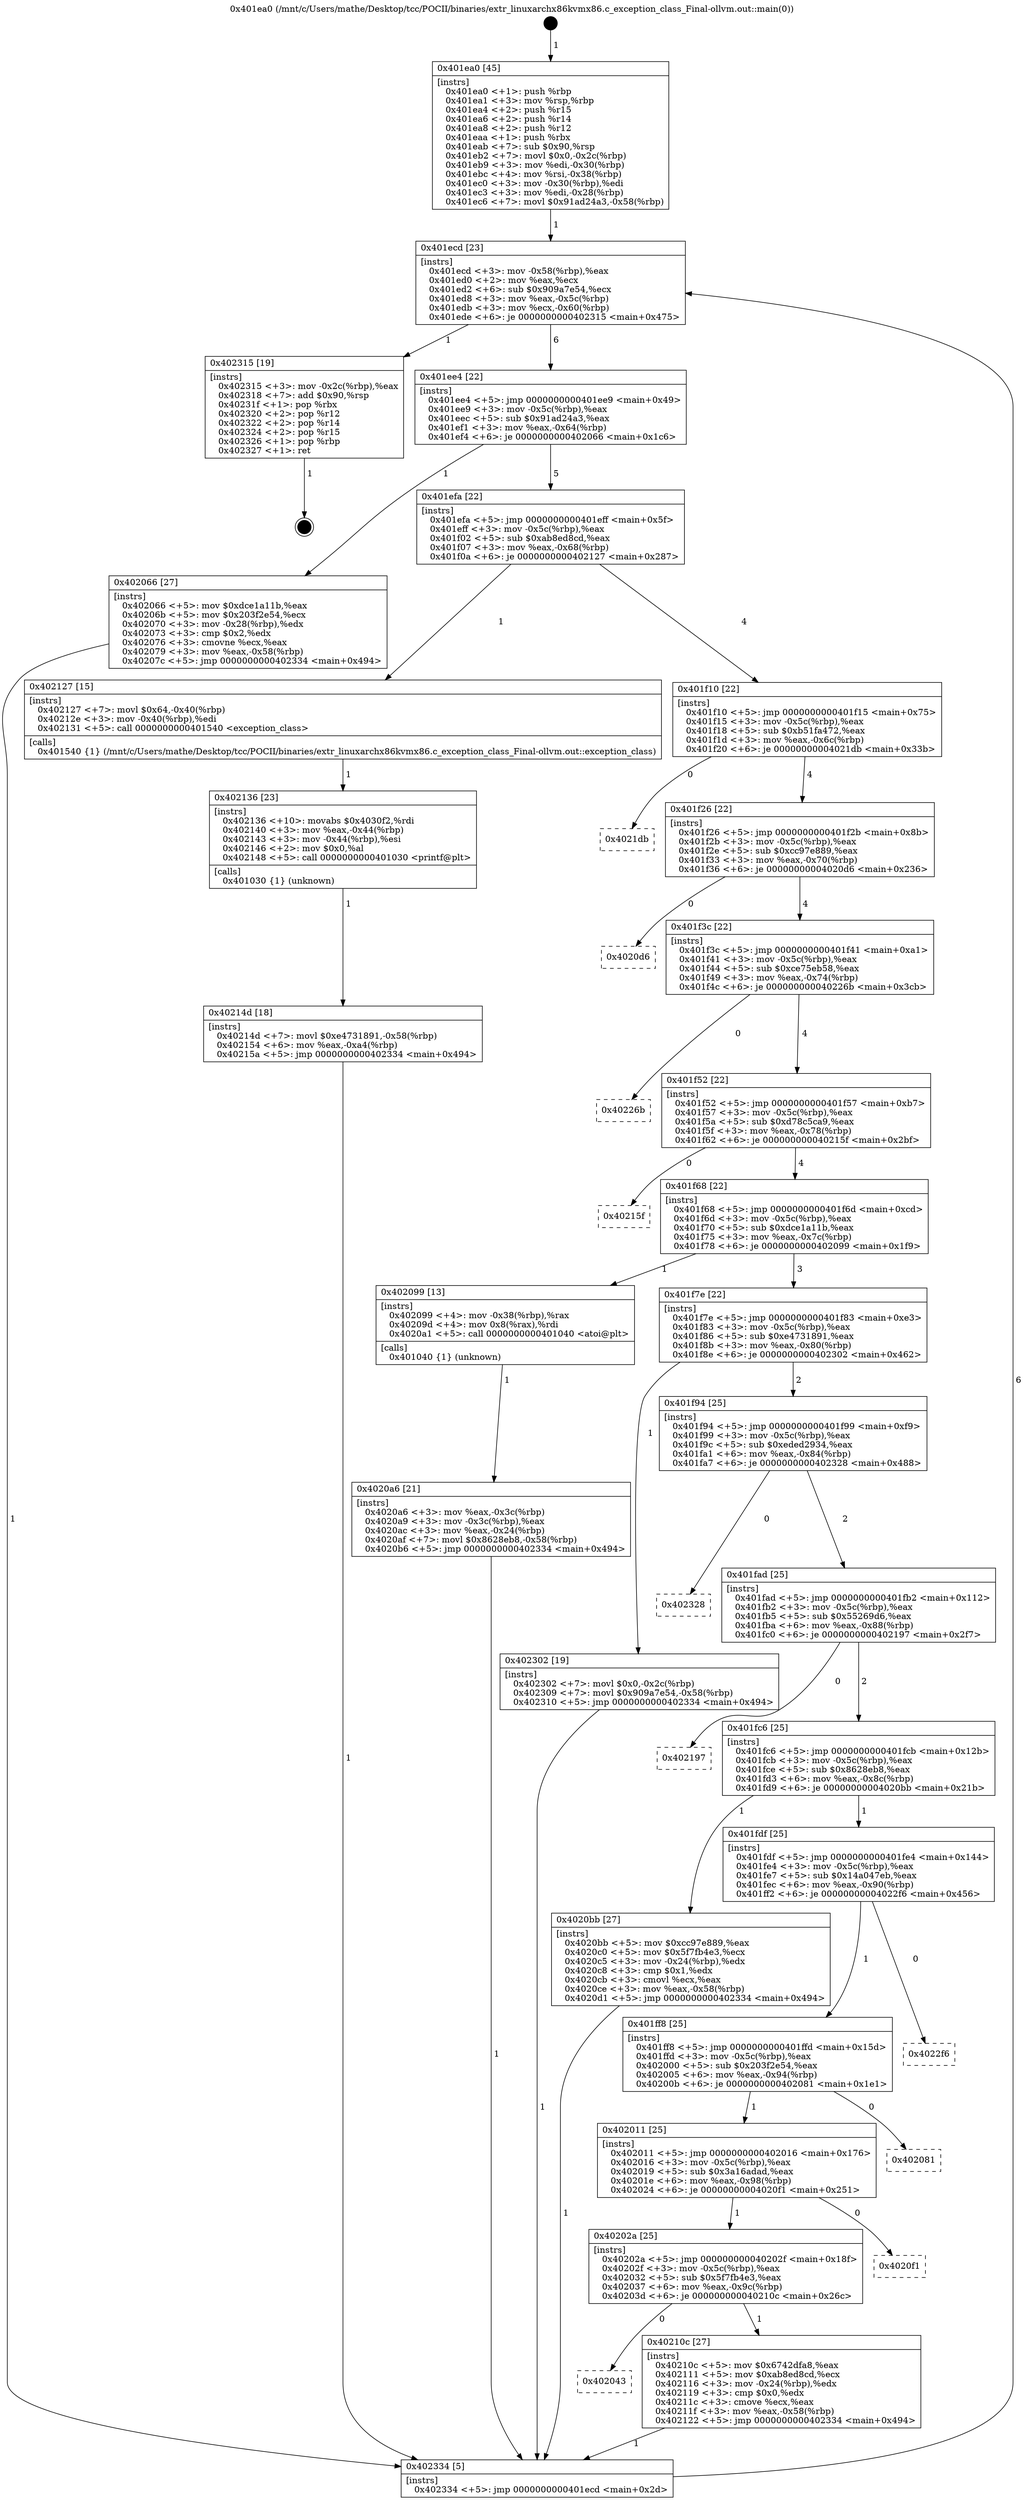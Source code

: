 digraph "0x401ea0" {
  label = "0x401ea0 (/mnt/c/Users/mathe/Desktop/tcc/POCII/binaries/extr_linuxarchx86kvmx86.c_exception_class_Final-ollvm.out::main(0))"
  labelloc = "t"
  node[shape=record]

  Entry [label="",width=0.3,height=0.3,shape=circle,fillcolor=black,style=filled]
  "0x401ecd" [label="{
     0x401ecd [23]\l
     | [instrs]\l
     &nbsp;&nbsp;0x401ecd \<+3\>: mov -0x58(%rbp),%eax\l
     &nbsp;&nbsp;0x401ed0 \<+2\>: mov %eax,%ecx\l
     &nbsp;&nbsp;0x401ed2 \<+6\>: sub $0x909a7e54,%ecx\l
     &nbsp;&nbsp;0x401ed8 \<+3\>: mov %eax,-0x5c(%rbp)\l
     &nbsp;&nbsp;0x401edb \<+3\>: mov %ecx,-0x60(%rbp)\l
     &nbsp;&nbsp;0x401ede \<+6\>: je 0000000000402315 \<main+0x475\>\l
  }"]
  "0x402315" [label="{
     0x402315 [19]\l
     | [instrs]\l
     &nbsp;&nbsp;0x402315 \<+3\>: mov -0x2c(%rbp),%eax\l
     &nbsp;&nbsp;0x402318 \<+7\>: add $0x90,%rsp\l
     &nbsp;&nbsp;0x40231f \<+1\>: pop %rbx\l
     &nbsp;&nbsp;0x402320 \<+2\>: pop %r12\l
     &nbsp;&nbsp;0x402322 \<+2\>: pop %r14\l
     &nbsp;&nbsp;0x402324 \<+2\>: pop %r15\l
     &nbsp;&nbsp;0x402326 \<+1\>: pop %rbp\l
     &nbsp;&nbsp;0x402327 \<+1\>: ret\l
  }"]
  "0x401ee4" [label="{
     0x401ee4 [22]\l
     | [instrs]\l
     &nbsp;&nbsp;0x401ee4 \<+5\>: jmp 0000000000401ee9 \<main+0x49\>\l
     &nbsp;&nbsp;0x401ee9 \<+3\>: mov -0x5c(%rbp),%eax\l
     &nbsp;&nbsp;0x401eec \<+5\>: sub $0x91ad24a3,%eax\l
     &nbsp;&nbsp;0x401ef1 \<+3\>: mov %eax,-0x64(%rbp)\l
     &nbsp;&nbsp;0x401ef4 \<+6\>: je 0000000000402066 \<main+0x1c6\>\l
  }"]
  Exit [label="",width=0.3,height=0.3,shape=circle,fillcolor=black,style=filled,peripheries=2]
  "0x402066" [label="{
     0x402066 [27]\l
     | [instrs]\l
     &nbsp;&nbsp;0x402066 \<+5\>: mov $0xdce1a11b,%eax\l
     &nbsp;&nbsp;0x40206b \<+5\>: mov $0x203f2e54,%ecx\l
     &nbsp;&nbsp;0x402070 \<+3\>: mov -0x28(%rbp),%edx\l
     &nbsp;&nbsp;0x402073 \<+3\>: cmp $0x2,%edx\l
     &nbsp;&nbsp;0x402076 \<+3\>: cmovne %ecx,%eax\l
     &nbsp;&nbsp;0x402079 \<+3\>: mov %eax,-0x58(%rbp)\l
     &nbsp;&nbsp;0x40207c \<+5\>: jmp 0000000000402334 \<main+0x494\>\l
  }"]
  "0x401efa" [label="{
     0x401efa [22]\l
     | [instrs]\l
     &nbsp;&nbsp;0x401efa \<+5\>: jmp 0000000000401eff \<main+0x5f\>\l
     &nbsp;&nbsp;0x401eff \<+3\>: mov -0x5c(%rbp),%eax\l
     &nbsp;&nbsp;0x401f02 \<+5\>: sub $0xab8ed8cd,%eax\l
     &nbsp;&nbsp;0x401f07 \<+3\>: mov %eax,-0x68(%rbp)\l
     &nbsp;&nbsp;0x401f0a \<+6\>: je 0000000000402127 \<main+0x287\>\l
  }"]
  "0x402334" [label="{
     0x402334 [5]\l
     | [instrs]\l
     &nbsp;&nbsp;0x402334 \<+5\>: jmp 0000000000401ecd \<main+0x2d\>\l
  }"]
  "0x401ea0" [label="{
     0x401ea0 [45]\l
     | [instrs]\l
     &nbsp;&nbsp;0x401ea0 \<+1\>: push %rbp\l
     &nbsp;&nbsp;0x401ea1 \<+3\>: mov %rsp,%rbp\l
     &nbsp;&nbsp;0x401ea4 \<+2\>: push %r15\l
     &nbsp;&nbsp;0x401ea6 \<+2\>: push %r14\l
     &nbsp;&nbsp;0x401ea8 \<+2\>: push %r12\l
     &nbsp;&nbsp;0x401eaa \<+1\>: push %rbx\l
     &nbsp;&nbsp;0x401eab \<+7\>: sub $0x90,%rsp\l
     &nbsp;&nbsp;0x401eb2 \<+7\>: movl $0x0,-0x2c(%rbp)\l
     &nbsp;&nbsp;0x401eb9 \<+3\>: mov %edi,-0x30(%rbp)\l
     &nbsp;&nbsp;0x401ebc \<+4\>: mov %rsi,-0x38(%rbp)\l
     &nbsp;&nbsp;0x401ec0 \<+3\>: mov -0x30(%rbp),%edi\l
     &nbsp;&nbsp;0x401ec3 \<+3\>: mov %edi,-0x28(%rbp)\l
     &nbsp;&nbsp;0x401ec6 \<+7\>: movl $0x91ad24a3,-0x58(%rbp)\l
  }"]
  "0x40214d" [label="{
     0x40214d [18]\l
     | [instrs]\l
     &nbsp;&nbsp;0x40214d \<+7\>: movl $0xe4731891,-0x58(%rbp)\l
     &nbsp;&nbsp;0x402154 \<+6\>: mov %eax,-0xa4(%rbp)\l
     &nbsp;&nbsp;0x40215a \<+5\>: jmp 0000000000402334 \<main+0x494\>\l
  }"]
  "0x402127" [label="{
     0x402127 [15]\l
     | [instrs]\l
     &nbsp;&nbsp;0x402127 \<+7\>: movl $0x64,-0x40(%rbp)\l
     &nbsp;&nbsp;0x40212e \<+3\>: mov -0x40(%rbp),%edi\l
     &nbsp;&nbsp;0x402131 \<+5\>: call 0000000000401540 \<exception_class\>\l
     | [calls]\l
     &nbsp;&nbsp;0x401540 \{1\} (/mnt/c/Users/mathe/Desktop/tcc/POCII/binaries/extr_linuxarchx86kvmx86.c_exception_class_Final-ollvm.out::exception_class)\l
  }"]
  "0x401f10" [label="{
     0x401f10 [22]\l
     | [instrs]\l
     &nbsp;&nbsp;0x401f10 \<+5\>: jmp 0000000000401f15 \<main+0x75\>\l
     &nbsp;&nbsp;0x401f15 \<+3\>: mov -0x5c(%rbp),%eax\l
     &nbsp;&nbsp;0x401f18 \<+5\>: sub $0xb51fa472,%eax\l
     &nbsp;&nbsp;0x401f1d \<+3\>: mov %eax,-0x6c(%rbp)\l
     &nbsp;&nbsp;0x401f20 \<+6\>: je 00000000004021db \<main+0x33b\>\l
  }"]
  "0x402136" [label="{
     0x402136 [23]\l
     | [instrs]\l
     &nbsp;&nbsp;0x402136 \<+10\>: movabs $0x4030f2,%rdi\l
     &nbsp;&nbsp;0x402140 \<+3\>: mov %eax,-0x44(%rbp)\l
     &nbsp;&nbsp;0x402143 \<+3\>: mov -0x44(%rbp),%esi\l
     &nbsp;&nbsp;0x402146 \<+2\>: mov $0x0,%al\l
     &nbsp;&nbsp;0x402148 \<+5\>: call 0000000000401030 \<printf@plt\>\l
     | [calls]\l
     &nbsp;&nbsp;0x401030 \{1\} (unknown)\l
  }"]
  "0x4021db" [label="{
     0x4021db\l
  }", style=dashed]
  "0x401f26" [label="{
     0x401f26 [22]\l
     | [instrs]\l
     &nbsp;&nbsp;0x401f26 \<+5\>: jmp 0000000000401f2b \<main+0x8b\>\l
     &nbsp;&nbsp;0x401f2b \<+3\>: mov -0x5c(%rbp),%eax\l
     &nbsp;&nbsp;0x401f2e \<+5\>: sub $0xcc97e889,%eax\l
     &nbsp;&nbsp;0x401f33 \<+3\>: mov %eax,-0x70(%rbp)\l
     &nbsp;&nbsp;0x401f36 \<+6\>: je 00000000004020d6 \<main+0x236\>\l
  }"]
  "0x402043" [label="{
     0x402043\l
  }", style=dashed]
  "0x4020d6" [label="{
     0x4020d6\l
  }", style=dashed]
  "0x401f3c" [label="{
     0x401f3c [22]\l
     | [instrs]\l
     &nbsp;&nbsp;0x401f3c \<+5\>: jmp 0000000000401f41 \<main+0xa1\>\l
     &nbsp;&nbsp;0x401f41 \<+3\>: mov -0x5c(%rbp),%eax\l
     &nbsp;&nbsp;0x401f44 \<+5\>: sub $0xce75eb58,%eax\l
     &nbsp;&nbsp;0x401f49 \<+3\>: mov %eax,-0x74(%rbp)\l
     &nbsp;&nbsp;0x401f4c \<+6\>: je 000000000040226b \<main+0x3cb\>\l
  }"]
  "0x40210c" [label="{
     0x40210c [27]\l
     | [instrs]\l
     &nbsp;&nbsp;0x40210c \<+5\>: mov $0x6742dfa8,%eax\l
     &nbsp;&nbsp;0x402111 \<+5\>: mov $0xab8ed8cd,%ecx\l
     &nbsp;&nbsp;0x402116 \<+3\>: mov -0x24(%rbp),%edx\l
     &nbsp;&nbsp;0x402119 \<+3\>: cmp $0x0,%edx\l
     &nbsp;&nbsp;0x40211c \<+3\>: cmove %ecx,%eax\l
     &nbsp;&nbsp;0x40211f \<+3\>: mov %eax,-0x58(%rbp)\l
     &nbsp;&nbsp;0x402122 \<+5\>: jmp 0000000000402334 \<main+0x494\>\l
  }"]
  "0x40226b" [label="{
     0x40226b\l
  }", style=dashed]
  "0x401f52" [label="{
     0x401f52 [22]\l
     | [instrs]\l
     &nbsp;&nbsp;0x401f52 \<+5\>: jmp 0000000000401f57 \<main+0xb7\>\l
     &nbsp;&nbsp;0x401f57 \<+3\>: mov -0x5c(%rbp),%eax\l
     &nbsp;&nbsp;0x401f5a \<+5\>: sub $0xd78c5ca9,%eax\l
     &nbsp;&nbsp;0x401f5f \<+3\>: mov %eax,-0x78(%rbp)\l
     &nbsp;&nbsp;0x401f62 \<+6\>: je 000000000040215f \<main+0x2bf\>\l
  }"]
  "0x40202a" [label="{
     0x40202a [25]\l
     | [instrs]\l
     &nbsp;&nbsp;0x40202a \<+5\>: jmp 000000000040202f \<main+0x18f\>\l
     &nbsp;&nbsp;0x40202f \<+3\>: mov -0x5c(%rbp),%eax\l
     &nbsp;&nbsp;0x402032 \<+5\>: sub $0x5f7fb4e3,%eax\l
     &nbsp;&nbsp;0x402037 \<+6\>: mov %eax,-0x9c(%rbp)\l
     &nbsp;&nbsp;0x40203d \<+6\>: je 000000000040210c \<main+0x26c\>\l
  }"]
  "0x40215f" [label="{
     0x40215f\l
  }", style=dashed]
  "0x401f68" [label="{
     0x401f68 [22]\l
     | [instrs]\l
     &nbsp;&nbsp;0x401f68 \<+5\>: jmp 0000000000401f6d \<main+0xcd\>\l
     &nbsp;&nbsp;0x401f6d \<+3\>: mov -0x5c(%rbp),%eax\l
     &nbsp;&nbsp;0x401f70 \<+5\>: sub $0xdce1a11b,%eax\l
     &nbsp;&nbsp;0x401f75 \<+3\>: mov %eax,-0x7c(%rbp)\l
     &nbsp;&nbsp;0x401f78 \<+6\>: je 0000000000402099 \<main+0x1f9\>\l
  }"]
  "0x4020f1" [label="{
     0x4020f1\l
  }", style=dashed]
  "0x402099" [label="{
     0x402099 [13]\l
     | [instrs]\l
     &nbsp;&nbsp;0x402099 \<+4\>: mov -0x38(%rbp),%rax\l
     &nbsp;&nbsp;0x40209d \<+4\>: mov 0x8(%rax),%rdi\l
     &nbsp;&nbsp;0x4020a1 \<+5\>: call 0000000000401040 \<atoi@plt\>\l
     | [calls]\l
     &nbsp;&nbsp;0x401040 \{1\} (unknown)\l
  }"]
  "0x401f7e" [label="{
     0x401f7e [22]\l
     | [instrs]\l
     &nbsp;&nbsp;0x401f7e \<+5\>: jmp 0000000000401f83 \<main+0xe3\>\l
     &nbsp;&nbsp;0x401f83 \<+3\>: mov -0x5c(%rbp),%eax\l
     &nbsp;&nbsp;0x401f86 \<+5\>: sub $0xe4731891,%eax\l
     &nbsp;&nbsp;0x401f8b \<+3\>: mov %eax,-0x80(%rbp)\l
     &nbsp;&nbsp;0x401f8e \<+6\>: je 0000000000402302 \<main+0x462\>\l
  }"]
  "0x4020a6" [label="{
     0x4020a6 [21]\l
     | [instrs]\l
     &nbsp;&nbsp;0x4020a6 \<+3\>: mov %eax,-0x3c(%rbp)\l
     &nbsp;&nbsp;0x4020a9 \<+3\>: mov -0x3c(%rbp),%eax\l
     &nbsp;&nbsp;0x4020ac \<+3\>: mov %eax,-0x24(%rbp)\l
     &nbsp;&nbsp;0x4020af \<+7\>: movl $0x8628eb8,-0x58(%rbp)\l
     &nbsp;&nbsp;0x4020b6 \<+5\>: jmp 0000000000402334 \<main+0x494\>\l
  }"]
  "0x402011" [label="{
     0x402011 [25]\l
     | [instrs]\l
     &nbsp;&nbsp;0x402011 \<+5\>: jmp 0000000000402016 \<main+0x176\>\l
     &nbsp;&nbsp;0x402016 \<+3\>: mov -0x5c(%rbp),%eax\l
     &nbsp;&nbsp;0x402019 \<+5\>: sub $0x3a16adad,%eax\l
     &nbsp;&nbsp;0x40201e \<+6\>: mov %eax,-0x98(%rbp)\l
     &nbsp;&nbsp;0x402024 \<+6\>: je 00000000004020f1 \<main+0x251\>\l
  }"]
  "0x402302" [label="{
     0x402302 [19]\l
     | [instrs]\l
     &nbsp;&nbsp;0x402302 \<+7\>: movl $0x0,-0x2c(%rbp)\l
     &nbsp;&nbsp;0x402309 \<+7\>: movl $0x909a7e54,-0x58(%rbp)\l
     &nbsp;&nbsp;0x402310 \<+5\>: jmp 0000000000402334 \<main+0x494\>\l
  }"]
  "0x401f94" [label="{
     0x401f94 [25]\l
     | [instrs]\l
     &nbsp;&nbsp;0x401f94 \<+5\>: jmp 0000000000401f99 \<main+0xf9\>\l
     &nbsp;&nbsp;0x401f99 \<+3\>: mov -0x5c(%rbp),%eax\l
     &nbsp;&nbsp;0x401f9c \<+5\>: sub $0xeded2934,%eax\l
     &nbsp;&nbsp;0x401fa1 \<+6\>: mov %eax,-0x84(%rbp)\l
     &nbsp;&nbsp;0x401fa7 \<+6\>: je 0000000000402328 \<main+0x488\>\l
  }"]
  "0x402081" [label="{
     0x402081\l
  }", style=dashed]
  "0x402328" [label="{
     0x402328\l
  }", style=dashed]
  "0x401fad" [label="{
     0x401fad [25]\l
     | [instrs]\l
     &nbsp;&nbsp;0x401fad \<+5\>: jmp 0000000000401fb2 \<main+0x112\>\l
     &nbsp;&nbsp;0x401fb2 \<+3\>: mov -0x5c(%rbp),%eax\l
     &nbsp;&nbsp;0x401fb5 \<+5\>: sub $0x55269d6,%eax\l
     &nbsp;&nbsp;0x401fba \<+6\>: mov %eax,-0x88(%rbp)\l
     &nbsp;&nbsp;0x401fc0 \<+6\>: je 0000000000402197 \<main+0x2f7\>\l
  }"]
  "0x401ff8" [label="{
     0x401ff8 [25]\l
     | [instrs]\l
     &nbsp;&nbsp;0x401ff8 \<+5\>: jmp 0000000000401ffd \<main+0x15d\>\l
     &nbsp;&nbsp;0x401ffd \<+3\>: mov -0x5c(%rbp),%eax\l
     &nbsp;&nbsp;0x402000 \<+5\>: sub $0x203f2e54,%eax\l
     &nbsp;&nbsp;0x402005 \<+6\>: mov %eax,-0x94(%rbp)\l
     &nbsp;&nbsp;0x40200b \<+6\>: je 0000000000402081 \<main+0x1e1\>\l
  }"]
  "0x402197" [label="{
     0x402197\l
  }", style=dashed]
  "0x401fc6" [label="{
     0x401fc6 [25]\l
     | [instrs]\l
     &nbsp;&nbsp;0x401fc6 \<+5\>: jmp 0000000000401fcb \<main+0x12b\>\l
     &nbsp;&nbsp;0x401fcb \<+3\>: mov -0x5c(%rbp),%eax\l
     &nbsp;&nbsp;0x401fce \<+5\>: sub $0x8628eb8,%eax\l
     &nbsp;&nbsp;0x401fd3 \<+6\>: mov %eax,-0x8c(%rbp)\l
     &nbsp;&nbsp;0x401fd9 \<+6\>: je 00000000004020bb \<main+0x21b\>\l
  }"]
  "0x4022f6" [label="{
     0x4022f6\l
  }", style=dashed]
  "0x4020bb" [label="{
     0x4020bb [27]\l
     | [instrs]\l
     &nbsp;&nbsp;0x4020bb \<+5\>: mov $0xcc97e889,%eax\l
     &nbsp;&nbsp;0x4020c0 \<+5\>: mov $0x5f7fb4e3,%ecx\l
     &nbsp;&nbsp;0x4020c5 \<+3\>: mov -0x24(%rbp),%edx\l
     &nbsp;&nbsp;0x4020c8 \<+3\>: cmp $0x1,%edx\l
     &nbsp;&nbsp;0x4020cb \<+3\>: cmovl %ecx,%eax\l
     &nbsp;&nbsp;0x4020ce \<+3\>: mov %eax,-0x58(%rbp)\l
     &nbsp;&nbsp;0x4020d1 \<+5\>: jmp 0000000000402334 \<main+0x494\>\l
  }"]
  "0x401fdf" [label="{
     0x401fdf [25]\l
     | [instrs]\l
     &nbsp;&nbsp;0x401fdf \<+5\>: jmp 0000000000401fe4 \<main+0x144\>\l
     &nbsp;&nbsp;0x401fe4 \<+3\>: mov -0x5c(%rbp),%eax\l
     &nbsp;&nbsp;0x401fe7 \<+5\>: sub $0x14a047eb,%eax\l
     &nbsp;&nbsp;0x401fec \<+6\>: mov %eax,-0x90(%rbp)\l
     &nbsp;&nbsp;0x401ff2 \<+6\>: je 00000000004022f6 \<main+0x456\>\l
  }"]
  Entry -> "0x401ea0" [label=" 1"]
  "0x401ecd" -> "0x402315" [label=" 1"]
  "0x401ecd" -> "0x401ee4" [label=" 6"]
  "0x402315" -> Exit [label=" 1"]
  "0x401ee4" -> "0x402066" [label=" 1"]
  "0x401ee4" -> "0x401efa" [label=" 5"]
  "0x402066" -> "0x402334" [label=" 1"]
  "0x401ea0" -> "0x401ecd" [label=" 1"]
  "0x402334" -> "0x401ecd" [label=" 6"]
  "0x402302" -> "0x402334" [label=" 1"]
  "0x401efa" -> "0x402127" [label=" 1"]
  "0x401efa" -> "0x401f10" [label=" 4"]
  "0x40214d" -> "0x402334" [label=" 1"]
  "0x401f10" -> "0x4021db" [label=" 0"]
  "0x401f10" -> "0x401f26" [label=" 4"]
  "0x402136" -> "0x40214d" [label=" 1"]
  "0x401f26" -> "0x4020d6" [label=" 0"]
  "0x401f26" -> "0x401f3c" [label=" 4"]
  "0x402127" -> "0x402136" [label=" 1"]
  "0x401f3c" -> "0x40226b" [label=" 0"]
  "0x401f3c" -> "0x401f52" [label=" 4"]
  "0x40210c" -> "0x402334" [label=" 1"]
  "0x401f52" -> "0x40215f" [label=" 0"]
  "0x401f52" -> "0x401f68" [label=" 4"]
  "0x40202a" -> "0x40210c" [label=" 1"]
  "0x401f68" -> "0x402099" [label=" 1"]
  "0x401f68" -> "0x401f7e" [label=" 3"]
  "0x402099" -> "0x4020a6" [label=" 1"]
  "0x4020a6" -> "0x402334" [label=" 1"]
  "0x40202a" -> "0x402043" [label=" 0"]
  "0x401f7e" -> "0x402302" [label=" 1"]
  "0x401f7e" -> "0x401f94" [label=" 2"]
  "0x402011" -> "0x4020f1" [label=" 0"]
  "0x401f94" -> "0x402328" [label=" 0"]
  "0x401f94" -> "0x401fad" [label=" 2"]
  "0x402011" -> "0x40202a" [label=" 1"]
  "0x401fad" -> "0x402197" [label=" 0"]
  "0x401fad" -> "0x401fc6" [label=" 2"]
  "0x401ff8" -> "0x402081" [label=" 0"]
  "0x401fc6" -> "0x4020bb" [label=" 1"]
  "0x401fc6" -> "0x401fdf" [label=" 1"]
  "0x4020bb" -> "0x402334" [label=" 1"]
  "0x401ff8" -> "0x402011" [label=" 1"]
  "0x401fdf" -> "0x4022f6" [label=" 0"]
  "0x401fdf" -> "0x401ff8" [label=" 1"]
}
